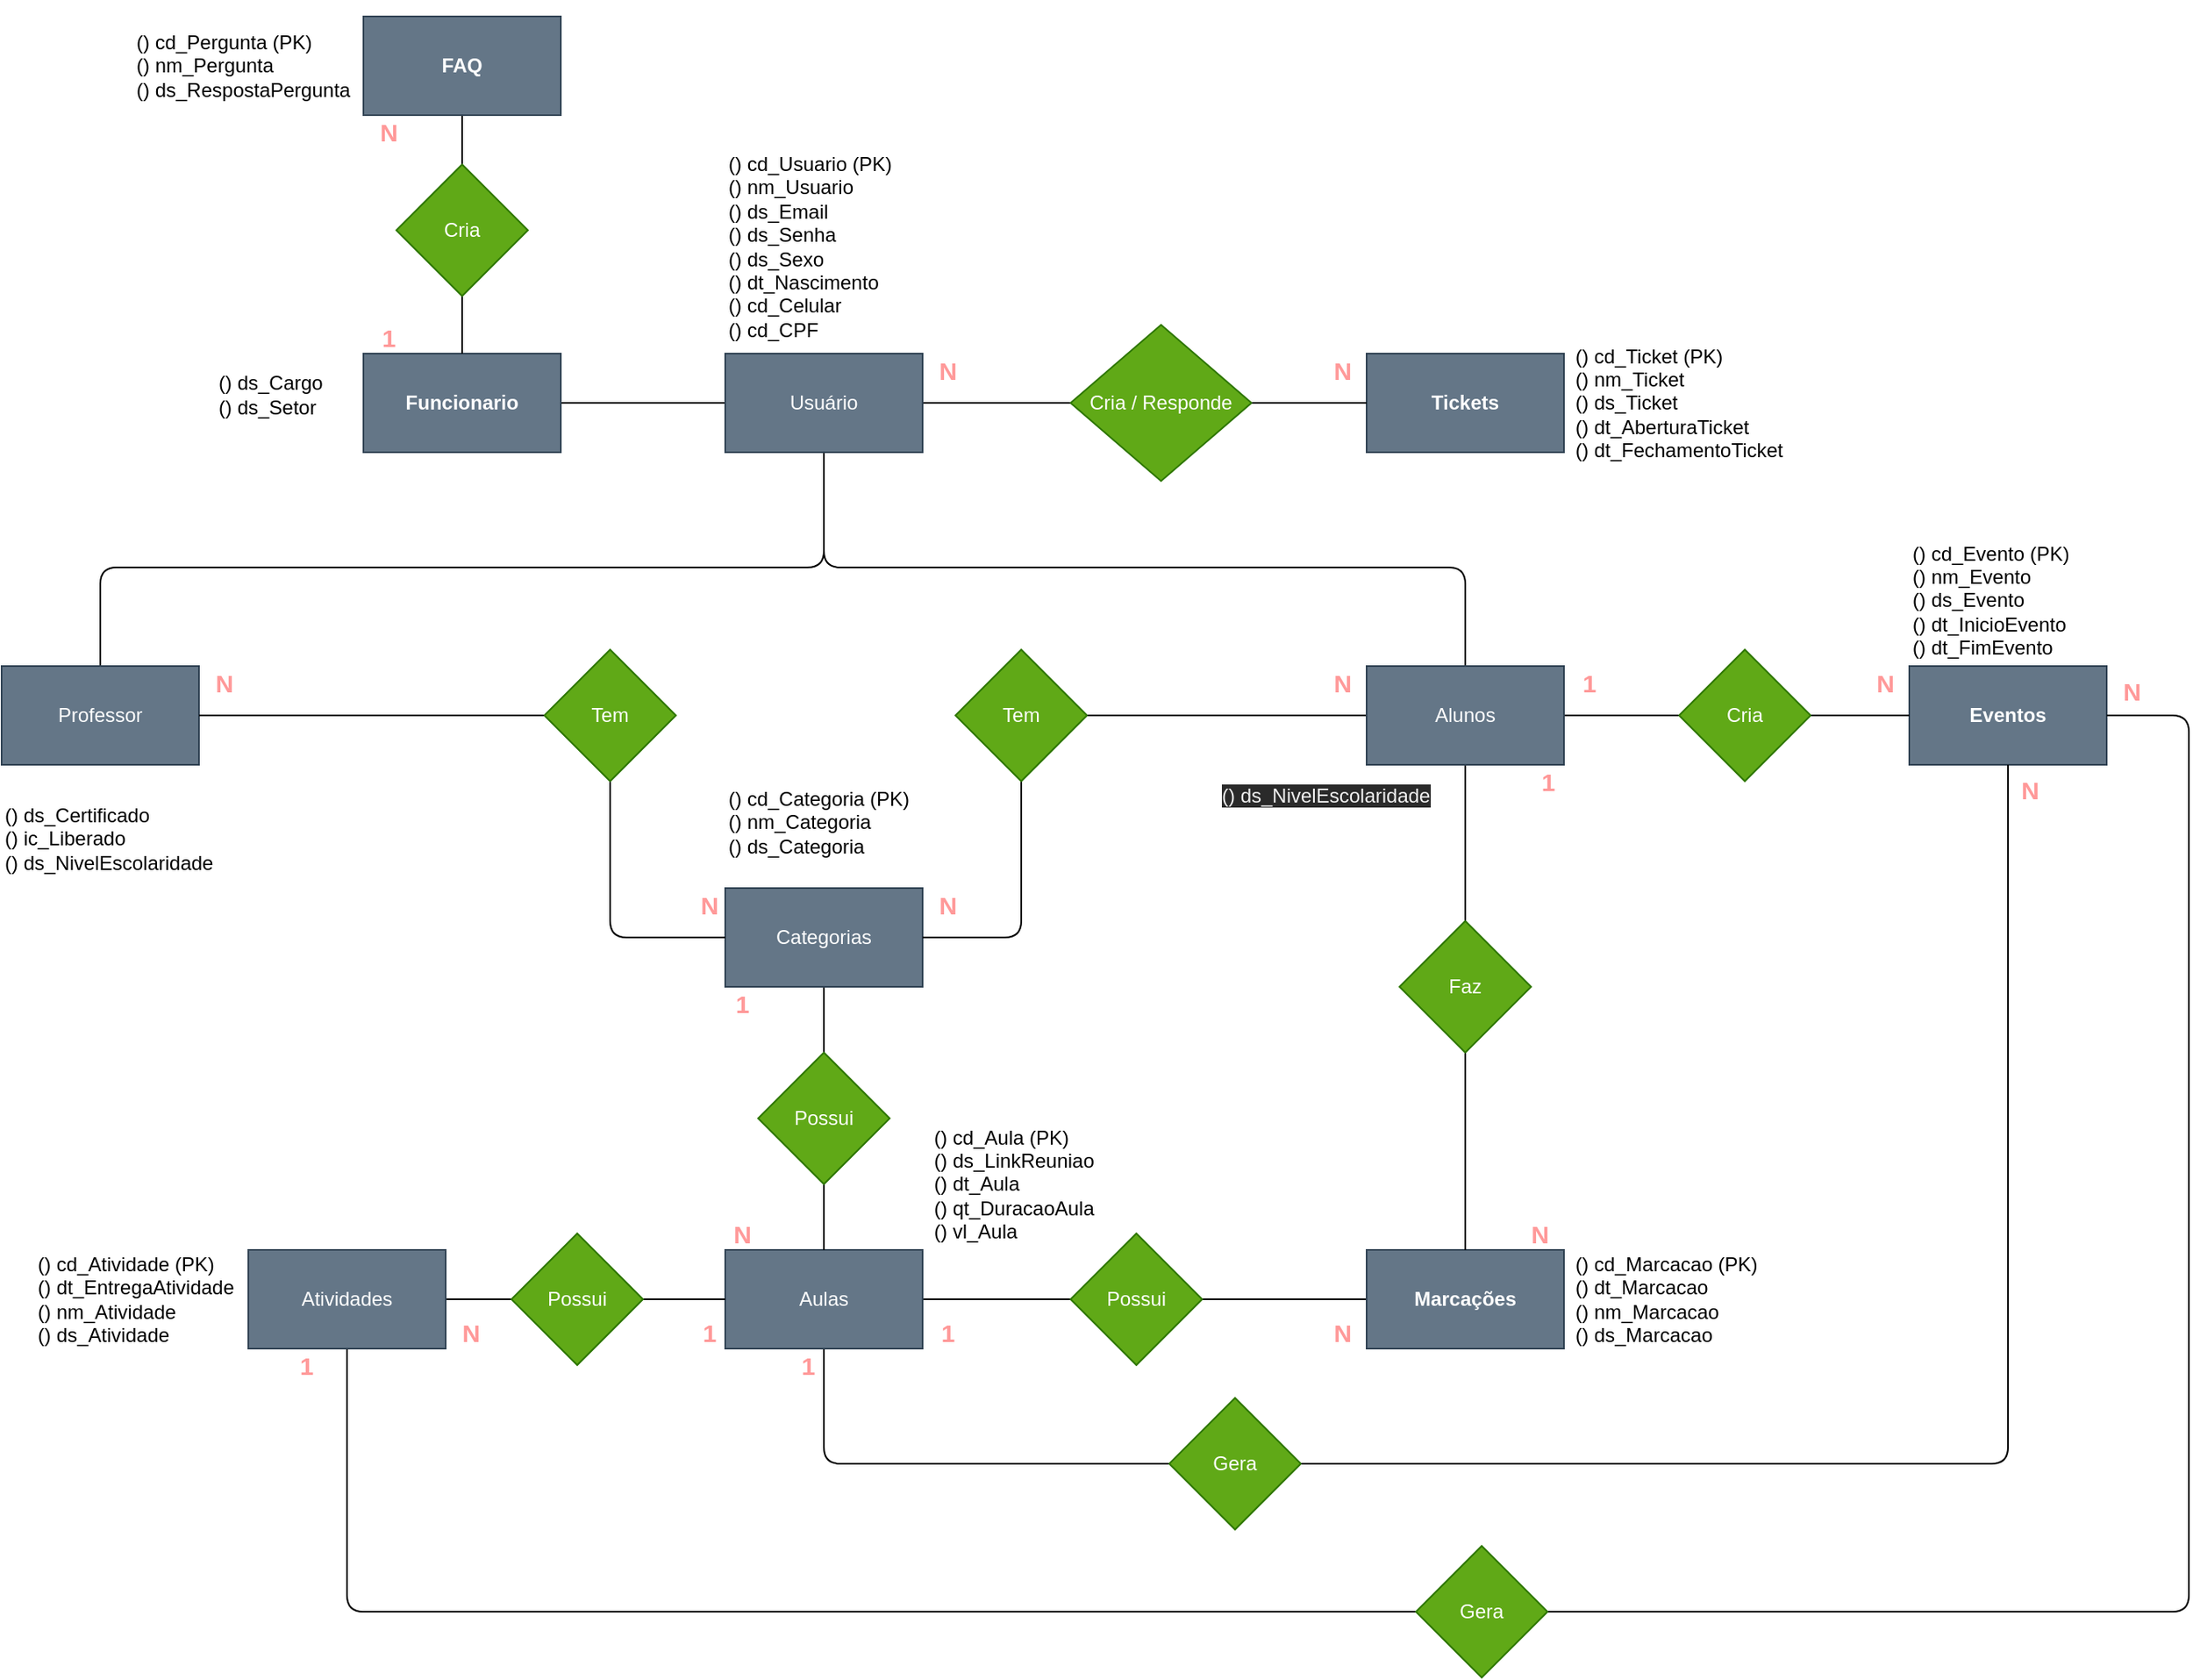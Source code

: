 <mxfile>
    <diagram id="Wx4KEByK1PIdnJh6KDTN" name="DER">
        <mxGraphModel dx="4120" dy="1826" grid="1" gridSize="10" guides="1" tooltips="1" connect="1" arrows="1" fold="1" page="1" pageScale="1" pageWidth="827" pageHeight="1169" math="0" shadow="0">
            <root>
                <mxCell id="0"/>
                <mxCell id="1" parent="0"/>
                <mxCell id="5" value="() cd_Usuario (PK)&lt;br&gt;()&amp;nbsp;nm_Usuario&lt;br&gt;()&amp;nbsp;ds_Email&lt;br&gt;()&amp;nbsp;&lt;span&gt;ds_Senha&lt;br&gt;() ds_Sexo&lt;br&gt;() dt_Nascimento&lt;br&gt;() cd_Celular&lt;br&gt;() cd_CPF&lt;br&gt;&lt;/span&gt;" style="text;html=1;strokeColor=none;fillColor=none;align=left;verticalAlign=middle;whiteSpace=wrap;rounded=0;" parent="1" vertex="1">
                    <mxGeometry x="-1860" y="-390" width="140" height="80" as="geometry"/>
                </mxCell>
                <mxCell id="15" value="() ds_Certificado&lt;br&gt;() ic_Liberado&lt;br&gt;() ds_NivelEscolaridade" style="text;html=1;strokeColor=none;fillColor=none;align=left;verticalAlign=middle;whiteSpace=wrap;rounded=0;" parent="1" vertex="1">
                    <mxGeometry x="-2300" y="-30" width="150" height="80" as="geometry"/>
                </mxCell>
                <mxCell id="16" value="() cd_Categoria (PK)&lt;br&gt;() nm_Categoria&lt;br&gt;() ds_Categoria" style="text;html=1;strokeColor=none;fillColor=none;align=left;verticalAlign=middle;whiteSpace=wrap;rounded=0;" parent="1" vertex="1">
                    <mxGeometry x="-1860" y="-40" width="130" height="80" as="geometry"/>
                </mxCell>
                <mxCell id="17" value="() cd_Aula (PK)&lt;br&gt;() ds_LinkReuniao&lt;br&gt;() dt_Aula&lt;br&gt;() qt_DuracaoAula&lt;br&gt;() vl_Aula" style="text;html=1;strokeColor=none;fillColor=none;align=left;verticalAlign=middle;whiteSpace=wrap;rounded=0;" parent="1" vertex="1">
                    <mxGeometry x="-1735" y="180" width="130" height="80" as="geometry"/>
                </mxCell>
                <mxCell id="36" value="() ds_Cargo&lt;br&gt;() ds_Setor" style="text;html=1;strokeColor=none;fillColor=none;align=left;verticalAlign=middle;whiteSpace=wrap;rounded=0;fontStyle=0" parent="1" vertex="1">
                    <mxGeometry x="-2170" y="-300" width="110" height="80" as="geometry"/>
                </mxCell>
                <mxCell id="37" value="&lt;meta charset=&quot;utf-8&quot;&gt;&lt;span style=&quot;color: rgb(240, 240, 240); font-family: helvetica; font-size: 12px; font-style: normal; font-weight: 400; letter-spacing: normal; text-align: left; text-indent: 0px; text-transform: none; word-spacing: 0px; background-color: rgb(42, 42, 42); display: inline; float: none;&quot;&gt;() ds_NivelEscolaridade&lt;/span&gt;" style="text;whiteSpace=wrap;html=1;" parent="1" vertex="1">
                    <mxGeometry x="-1560" y="-30" width="150" height="30" as="geometry"/>
                </mxCell>
                <mxCell id="41" value="() cd_Atividade (PK)&lt;br&gt;() dt_EntregaAtividade&lt;br&gt;() nm_Atividade&lt;br&gt;() ds_Atividade" style="text;html=1;strokeColor=none;fillColor=none;align=left;verticalAlign=middle;whiteSpace=wrap;rounded=0;" parent="1" vertex="1">
                    <mxGeometry x="-2280" y="250" width="130" height="80" as="geometry"/>
                </mxCell>
                <mxCell id="109" style="edgeStyle=orthogonalEdgeStyle;html=1;entryX=1;entryY=0.5;entryDx=0;entryDy=0;endArrow=none;endFill=0;" parent="1" source="105" target="106" edge="1">
                    <mxGeometry relative="1" as="geometry"/>
                </mxCell>
                <mxCell id="113" style="edgeStyle=orthogonalEdgeStyle;html=1;entryX=0.5;entryY=0;entryDx=0;entryDy=0;endArrow=none;endFill=0;" parent="1" source="105" target="112" edge="1">
                    <mxGeometry relative="1" as="geometry">
                        <Array as="points">
                            <mxPoint x="-1800" y="-155"/>
                            <mxPoint x="-2240" y="-155"/>
                        </Array>
                    </mxGeometry>
                </mxCell>
                <mxCell id="115" style="edgeStyle=orthogonalEdgeStyle;html=1;endArrow=none;endFill=0;" parent="1" source="105" target="114" edge="1">
                    <mxGeometry relative="1" as="geometry">
                        <Array as="points">
                            <mxPoint x="-1800" y="-155"/>
                            <mxPoint x="-1410" y="-155"/>
                        </Array>
                    </mxGeometry>
                </mxCell>
                <mxCell id="tct3I6zgMniIQEvbU7FZ-154" style="edgeStyle=orthogonalEdgeStyle;html=1;entryX=0;entryY=0.5;entryDx=0;entryDy=0;endArrow=none;endFill=0;" parent="1" source="105" target="tct3I6zgMniIQEvbU7FZ-152" edge="1">
                    <mxGeometry relative="1" as="geometry"/>
                </mxCell>
                <mxCell id="105" value="Usuário" style="rounded=0;whiteSpace=wrap;html=1;fillColor=#647687;strokeColor=#314354;fontColor=#ffffff;" parent="1" vertex="1">
                    <mxGeometry x="-1860" y="-285" width="120" height="60" as="geometry"/>
                </mxCell>
                <mxCell id="106" value="Funcionario" style="rounded=0;whiteSpace=wrap;html=1;fontStyle=1;fillColor=#647687;strokeColor=#314354;fontColor=#ffffff;" parent="1" vertex="1">
                    <mxGeometry x="-2080" y="-285" width="120" height="60" as="geometry"/>
                </mxCell>
                <mxCell id="tct3I6zgMniIQEvbU7FZ-157" value="" style="edgeStyle=orthogonalEdgeStyle;html=1;endArrow=none;endFill=0;" parent="1" source="108" target="tct3I6zgMniIQEvbU7FZ-156" edge="1">
                    <mxGeometry relative="1" as="geometry"/>
                </mxCell>
                <mxCell id="108" value="FAQ" style="rounded=0;whiteSpace=wrap;html=1;fontStyle=1;fillColor=#647687;strokeColor=#314354;fontColor=#ffffff;" parent="1" vertex="1">
                    <mxGeometry x="-2080" y="-490" width="120" height="60" as="geometry"/>
                </mxCell>
                <mxCell id="110" value="Tickets" style="rounded=0;whiteSpace=wrap;html=1;fontStyle=1;fillColor=#647687;strokeColor=#314354;fontColor=#ffffff;" parent="1" vertex="1">
                    <mxGeometry x="-1470" y="-285" width="120" height="60" as="geometry"/>
                </mxCell>
                <mxCell id="112" value="Professor" style="rounded=0;whiteSpace=wrap;html=1;fillColor=#647687;strokeColor=#314354;fontColor=#ffffff;" parent="1" vertex="1">
                    <mxGeometry x="-2300" y="-95" width="120" height="60" as="geometry"/>
                </mxCell>
                <mxCell id="tct3I6zgMniIQEvbU7FZ-130" style="edgeStyle=orthogonalEdgeStyle;html=1;entryX=0;entryY=0.5;entryDx=0;entryDy=0;endArrow=none;endFill=0;" parent="1" source="114" target="tct3I6zgMniIQEvbU7FZ-129" edge="1">
                    <mxGeometry relative="1" as="geometry"/>
                </mxCell>
                <mxCell id="tct3I6zgMniIQEvbU7FZ-133" style="edgeStyle=orthogonalEdgeStyle;html=1;entryX=0.5;entryY=0;entryDx=0;entryDy=0;endArrow=none;endFill=0;" parent="1" source="114" target="tct3I6zgMniIQEvbU7FZ-132" edge="1">
                    <mxGeometry relative="1" as="geometry"/>
                </mxCell>
                <mxCell id="tct3I6zgMniIQEvbU7FZ-147" style="edgeStyle=orthogonalEdgeStyle;html=1;endArrow=none;endFill=0;" parent="1" source="114" target="tct3I6zgMniIQEvbU7FZ-145" edge="1">
                    <mxGeometry relative="1" as="geometry"/>
                </mxCell>
                <mxCell id="114" value="Alunos" style="rounded=0;whiteSpace=wrap;html=1;fillColor=#647687;strokeColor=#314354;fontColor=#ffffff;" parent="1" vertex="1">
                    <mxGeometry x="-1470" y="-95" width="120" height="60" as="geometry"/>
                </mxCell>
                <mxCell id="116" value="Eventos" style="rounded=0;whiteSpace=wrap;html=1;fontStyle=1;fillColor=#647687;strokeColor=#314354;fontColor=#ffffff;" parent="1" vertex="1">
                    <mxGeometry x="-1140" y="-95" width="120" height="60" as="geometry"/>
                </mxCell>
                <mxCell id="tct3I6zgMniIQEvbU7FZ-136" style="edgeStyle=orthogonalEdgeStyle;html=1;entryX=0;entryY=0.5;entryDx=0;entryDy=0;endArrow=none;endFill=0;" parent="1" source="118" target="tct3I6zgMniIQEvbU7FZ-135" edge="1">
                    <mxGeometry relative="1" as="geometry"/>
                </mxCell>
                <mxCell id="140" style="edgeStyle=orthogonalEdgeStyle;html=1;entryX=0;entryY=0.5;entryDx=0;entryDy=0;endArrow=none;endFill=0;" edge="1" parent="1" source="118" target="136">
                    <mxGeometry relative="1" as="geometry">
                        <Array as="points">
                            <mxPoint x="-1800" y="390"/>
                        </Array>
                    </mxGeometry>
                </mxCell>
                <mxCell id="118" value="Aulas" style="rounded=0;whiteSpace=wrap;html=1;fillColor=#647687;strokeColor=#314354;fontColor=#ffffff;" parent="1" vertex="1">
                    <mxGeometry x="-1860" y="260" width="120" height="60" as="geometry"/>
                </mxCell>
                <mxCell id="tct3I6zgMniIQEvbU7FZ-139" value="" style="edgeStyle=orthogonalEdgeStyle;html=1;endArrow=none;endFill=0;" parent="1" source="119" target="tct3I6zgMniIQEvbU7FZ-138" edge="1">
                    <mxGeometry relative="1" as="geometry"/>
                </mxCell>
                <mxCell id="119" value="Categorias" style="rounded=0;whiteSpace=wrap;html=1;fillColor=#647687;strokeColor=#314354;fontColor=#ffffff;" parent="1" vertex="1">
                    <mxGeometry x="-1860" y="40" width="120" height="60" as="geometry"/>
                </mxCell>
                <mxCell id="tct3I6zgMniIQEvbU7FZ-143" value="" style="edgeStyle=orthogonalEdgeStyle;html=1;endArrow=none;endFill=0;" parent="1" source="123" target="tct3I6zgMniIQEvbU7FZ-142" edge="1">
                    <mxGeometry relative="1" as="geometry"/>
                </mxCell>
                <mxCell id="138" style="edgeStyle=orthogonalEdgeStyle;html=1;entryX=0;entryY=0.5;entryDx=0;entryDy=0;endArrow=none;endFill=0;" edge="1" parent="1" source="123" target="137">
                    <mxGeometry relative="1" as="geometry">
                        <Array as="points">
                            <mxPoint x="-2090" y="480"/>
                        </Array>
                    </mxGeometry>
                </mxCell>
                <mxCell id="123" value="Atividades" style="rounded=0;whiteSpace=wrap;html=1;fillColor=#647687;strokeColor=#314354;fontColor=#ffffff;" parent="1" vertex="1">
                    <mxGeometry x="-2150" y="260" width="120" height="60" as="geometry"/>
                </mxCell>
                <mxCell id="tct3I6zgMniIQEvbU7FZ-137" style="edgeStyle=orthogonalEdgeStyle;html=1;endArrow=none;endFill=0;" parent="1" source="126" target="tct3I6zgMniIQEvbU7FZ-135" edge="1">
                    <mxGeometry relative="1" as="geometry"/>
                </mxCell>
                <mxCell id="126" value="Marcações" style="rounded=0;whiteSpace=wrap;html=1;fontStyle=1;fillColor=#647687;strokeColor=#314354;fontColor=#ffffff;" parent="1" vertex="1">
                    <mxGeometry x="-1470" y="260" width="120" height="60" as="geometry"/>
                </mxCell>
                <mxCell id="tct3I6zgMniIQEvbU7FZ-131" style="edgeStyle=orthogonalEdgeStyle;html=1;entryX=0;entryY=0.5;entryDx=0;entryDy=0;endArrow=none;endFill=0;" parent="1" source="tct3I6zgMniIQEvbU7FZ-129" target="116" edge="1">
                    <mxGeometry relative="1" as="geometry"/>
                </mxCell>
                <mxCell id="tct3I6zgMniIQEvbU7FZ-129" value="Cria" style="rhombus;whiteSpace=wrap;html=1;fillColor=#60a917;fontColor=#ffffff;strokeColor=#2D7600;" parent="1" vertex="1">
                    <mxGeometry x="-1280" y="-105" width="80" height="80" as="geometry"/>
                </mxCell>
                <mxCell id="tct3I6zgMniIQEvbU7FZ-134" style="edgeStyle=orthogonalEdgeStyle;html=1;entryX=0.5;entryY=0;entryDx=0;entryDy=0;endArrow=none;endFill=0;" parent="1" source="tct3I6zgMniIQEvbU7FZ-132" target="126" edge="1">
                    <mxGeometry relative="1" as="geometry"/>
                </mxCell>
                <mxCell id="tct3I6zgMniIQEvbU7FZ-132" value="Faz" style="rhombus;whiteSpace=wrap;html=1;fillColor=#60a917;fontColor=#ffffff;strokeColor=#2D7600;" parent="1" vertex="1">
                    <mxGeometry x="-1450" y="60" width="80" height="80" as="geometry"/>
                </mxCell>
                <mxCell id="tct3I6zgMniIQEvbU7FZ-135" value="Possui" style="rhombus;whiteSpace=wrap;html=1;fillColor=#60a917;fontColor=#ffffff;strokeColor=#2D7600;" parent="1" vertex="1">
                    <mxGeometry x="-1650" y="250" width="80" height="80" as="geometry"/>
                </mxCell>
                <mxCell id="tct3I6zgMniIQEvbU7FZ-140" value="" style="edgeStyle=orthogonalEdgeStyle;html=1;endArrow=none;endFill=0;" parent="1" source="tct3I6zgMniIQEvbU7FZ-138" target="118" edge="1">
                    <mxGeometry relative="1" as="geometry"/>
                </mxCell>
                <mxCell id="tct3I6zgMniIQEvbU7FZ-138" value="Possui" style="rhombus;whiteSpace=wrap;html=1;fillColor=#60a917;fontColor=#ffffff;strokeColor=#2D7600;" parent="1" vertex="1">
                    <mxGeometry x="-1840" y="140" width="80" height="80" as="geometry"/>
                </mxCell>
                <mxCell id="tct3I6zgMniIQEvbU7FZ-144" value="" style="edgeStyle=orthogonalEdgeStyle;html=1;endArrow=none;endFill=0;" parent="1" source="tct3I6zgMniIQEvbU7FZ-142" target="118" edge="1">
                    <mxGeometry relative="1" as="geometry"/>
                </mxCell>
                <mxCell id="tct3I6zgMniIQEvbU7FZ-142" value="Possui" style="rhombus;whiteSpace=wrap;html=1;fillColor=#60a917;fontColor=#ffffff;strokeColor=#2D7600;" parent="1" vertex="1">
                    <mxGeometry x="-1990" y="250" width="80" height="80" as="geometry"/>
                </mxCell>
                <mxCell id="tct3I6zgMniIQEvbU7FZ-148" style="edgeStyle=orthogonalEdgeStyle;html=1;entryX=1;entryY=0.5;entryDx=0;entryDy=0;endArrow=none;endFill=0;" parent="1" source="tct3I6zgMniIQEvbU7FZ-145" target="119" edge="1">
                    <mxGeometry relative="1" as="geometry">
                        <Array as="points">
                            <mxPoint x="-1680" y="70"/>
                        </Array>
                    </mxGeometry>
                </mxCell>
                <mxCell id="tct3I6zgMniIQEvbU7FZ-145" value="Tem" style="rhombus;whiteSpace=wrap;html=1;fillColor=#60a917;fontColor=#ffffff;strokeColor=#2D7600;" parent="1" vertex="1">
                    <mxGeometry x="-1720" y="-105" width="80" height="80" as="geometry"/>
                </mxCell>
                <mxCell id="tct3I6zgMniIQEvbU7FZ-150" style="edgeStyle=orthogonalEdgeStyle;html=1;entryX=0;entryY=0.5;entryDx=0;entryDy=0;endArrow=none;endFill=0;" parent="1" source="tct3I6zgMniIQEvbU7FZ-149" target="119" edge="1">
                    <mxGeometry relative="1" as="geometry">
                        <Array as="points">
                            <mxPoint x="-1930" y="70"/>
                        </Array>
                    </mxGeometry>
                </mxCell>
                <mxCell id="tct3I6zgMniIQEvbU7FZ-151" style="edgeStyle=orthogonalEdgeStyle;html=1;entryX=1;entryY=0.5;entryDx=0;entryDy=0;endArrow=none;endFill=0;" parent="1" source="tct3I6zgMniIQEvbU7FZ-149" target="112" edge="1">
                    <mxGeometry relative="1" as="geometry"/>
                </mxCell>
                <mxCell id="tct3I6zgMniIQEvbU7FZ-149" value="Tem" style="rhombus;whiteSpace=wrap;html=1;fillColor=#60a917;fontColor=#ffffff;strokeColor=#2D7600;" parent="1" vertex="1">
                    <mxGeometry x="-1970" y="-105" width="80" height="80" as="geometry"/>
                </mxCell>
                <mxCell id="tct3I6zgMniIQEvbU7FZ-155" style="edgeStyle=orthogonalEdgeStyle;html=1;endArrow=none;endFill=0;" parent="1" source="tct3I6zgMniIQEvbU7FZ-152" target="110" edge="1">
                    <mxGeometry relative="1" as="geometry"/>
                </mxCell>
                <mxCell id="tct3I6zgMniIQEvbU7FZ-152" value="Cria / Responde" style="rhombus;whiteSpace=wrap;html=1;fillColor=#60a917;fontColor=#ffffff;strokeColor=#2D7600;" parent="1" vertex="1">
                    <mxGeometry x="-1650" y="-302.5" width="110" height="95" as="geometry"/>
                </mxCell>
                <mxCell id="tct3I6zgMniIQEvbU7FZ-158" value="" style="edgeStyle=orthogonalEdgeStyle;html=1;endArrow=none;endFill=0;" parent="1" source="tct3I6zgMniIQEvbU7FZ-156" target="106" edge="1">
                    <mxGeometry relative="1" as="geometry"/>
                </mxCell>
                <mxCell id="tct3I6zgMniIQEvbU7FZ-156" value="Cria" style="rhombus;whiteSpace=wrap;html=1;fillColor=#60a917;fontColor=#ffffff;strokeColor=#2D7600;" parent="1" vertex="1">
                    <mxGeometry x="-2060" y="-400" width="80" height="80" as="geometry"/>
                </mxCell>
                <mxCell id="tct3I6zgMniIQEvbU7FZ-159" value="N" style="text;html=1;align=center;verticalAlign=middle;resizable=0;points=[];autosize=1;strokeColor=none;fillColor=none;fontStyle=1;fontSize=15;fontColor=#FF9999;" parent="1" vertex="1">
                    <mxGeometry x="-1170" y="-95" width="30" height="20" as="geometry"/>
                </mxCell>
                <mxCell id="tct3I6zgMniIQEvbU7FZ-160" value="1" style="text;html=1;align=center;verticalAlign=middle;resizable=0;points=[];autosize=1;strokeColor=none;fillColor=none;fontStyle=1;fontSize=15;fontColor=#FF9999;" parent="1" vertex="1">
                    <mxGeometry x="-1345" y="-95" width="20" height="20" as="geometry"/>
                </mxCell>
                <mxCell id="tct3I6zgMniIQEvbU7FZ-161" value="1" style="text;html=1;align=center;verticalAlign=middle;resizable=0;points=[];autosize=1;strokeColor=none;fillColor=none;fontStyle=1;fontSize=15;fontColor=#FF9999;" parent="1" vertex="1">
                    <mxGeometry x="-1370" y="-35" width="20" height="20" as="geometry"/>
                </mxCell>
                <mxCell id="tct3I6zgMniIQEvbU7FZ-162" value="N" style="text;html=1;align=center;verticalAlign=middle;resizable=0;points=[];autosize=1;strokeColor=none;fillColor=none;fontStyle=1;fontSize=15;fontColor=#FF9999;" parent="1" vertex="1">
                    <mxGeometry x="-1380" y="240" width="30" height="20" as="geometry"/>
                </mxCell>
                <mxCell id="tct3I6zgMniIQEvbU7FZ-163" value="N" style="text;html=1;align=center;verticalAlign=middle;resizable=0;points=[];autosize=1;strokeColor=none;fillColor=none;fontStyle=1;fontSize=15;fontColor=#FF9999;" parent="1" vertex="1">
                    <mxGeometry x="-1500" y="300" width="30" height="20" as="geometry"/>
                </mxCell>
                <mxCell id="tct3I6zgMniIQEvbU7FZ-164" value="1" style="text;html=1;align=center;verticalAlign=middle;resizable=0;points=[];autosize=1;strokeColor=none;fillColor=none;fontStyle=1;fontSize=15;fontColor=#FF9999;" parent="1" vertex="1">
                    <mxGeometry x="-1735" y="300" width="20" height="20" as="geometry"/>
                </mxCell>
                <mxCell id="tct3I6zgMniIQEvbU7FZ-165" value="N" style="text;html=1;align=center;verticalAlign=middle;resizable=0;points=[];autosize=1;strokeColor=none;fillColor=none;fontStyle=1;fontSize=15;fontColor=#FF9999;" parent="1" vertex="1">
                    <mxGeometry x="-2030" y="300" width="30" height="20" as="geometry"/>
                </mxCell>
                <mxCell id="tct3I6zgMniIQEvbU7FZ-166" value="1" style="text;html=1;align=center;verticalAlign=middle;resizable=0;points=[];autosize=1;strokeColor=none;fillColor=none;fontStyle=1;fontSize=15;fontColor=#FF9999;" parent="1" vertex="1">
                    <mxGeometry x="-1880" y="300" width="20" height="20" as="geometry"/>
                </mxCell>
                <mxCell id="tct3I6zgMniIQEvbU7FZ-167" value="1" style="text;html=1;align=center;verticalAlign=middle;resizable=0;points=[];autosize=1;strokeColor=none;fillColor=none;fontStyle=1;fontSize=15;fontColor=#FF9999;" parent="1" vertex="1">
                    <mxGeometry x="-1860" y="100" width="20" height="20" as="geometry"/>
                </mxCell>
                <mxCell id="tct3I6zgMniIQEvbU7FZ-168" value="N" style="text;html=1;align=center;verticalAlign=middle;resizable=0;points=[];autosize=1;strokeColor=none;fillColor=none;fontStyle=1;fontSize=15;fontColor=#FF9999;" parent="1" vertex="1">
                    <mxGeometry x="-1865" y="240" width="30" height="20" as="geometry"/>
                </mxCell>
                <mxCell id="tct3I6zgMniIQEvbU7FZ-169" value="N" style="text;html=1;align=center;verticalAlign=middle;resizable=0;points=[];autosize=1;strokeColor=none;fillColor=none;fontStyle=1;fontSize=15;fontColor=#FF9999;" parent="1" vertex="1">
                    <mxGeometry x="-1885" y="40" width="30" height="20" as="geometry"/>
                </mxCell>
                <mxCell id="tct3I6zgMniIQEvbU7FZ-170" value="N" style="text;html=1;align=center;verticalAlign=middle;resizable=0;points=[];autosize=1;strokeColor=none;fillColor=none;fontStyle=1;fontSize=15;fontColor=#FF9999;" parent="1" vertex="1">
                    <mxGeometry x="-2180" y="-95" width="30" height="20" as="geometry"/>
                </mxCell>
                <mxCell id="tct3I6zgMniIQEvbU7FZ-171" value="N" style="text;html=1;align=center;verticalAlign=middle;resizable=0;points=[];autosize=1;strokeColor=none;fillColor=none;fontStyle=1;fontSize=15;fontColor=#FF9999;" parent="1" vertex="1">
                    <mxGeometry x="-1740" y="40" width="30" height="20" as="geometry"/>
                </mxCell>
                <mxCell id="tct3I6zgMniIQEvbU7FZ-172" value="N" style="text;html=1;align=center;verticalAlign=middle;resizable=0;points=[];autosize=1;strokeColor=none;fillColor=none;fontStyle=1;fontSize=15;fontColor=#FF9999;" parent="1" vertex="1">
                    <mxGeometry x="-1500" y="-95" width="30" height="20" as="geometry"/>
                </mxCell>
                <mxCell id="tct3I6zgMniIQEvbU7FZ-173" value="N" style="text;html=1;align=center;verticalAlign=middle;resizable=0;points=[];autosize=1;strokeColor=none;fillColor=none;fontStyle=1;fontSize=15;fontColor=#FF9999;" parent="1" vertex="1">
                    <mxGeometry x="-1740" y="-285" width="30" height="20" as="geometry"/>
                </mxCell>
                <mxCell id="tct3I6zgMniIQEvbU7FZ-174" value="N" style="text;html=1;align=center;verticalAlign=middle;resizable=0;points=[];autosize=1;strokeColor=none;fillColor=none;fontStyle=1;fontSize=15;fontColor=#FF9999;" parent="1" vertex="1">
                    <mxGeometry x="-1500" y="-285" width="30" height="20" as="geometry"/>
                </mxCell>
                <mxCell id="tct3I6zgMniIQEvbU7FZ-175" value="1" style="text;html=1;align=center;verticalAlign=middle;resizable=0;points=[];autosize=1;strokeColor=none;fillColor=none;fontStyle=1;fontSize=15;fontColor=#FF9999;" parent="1" vertex="1">
                    <mxGeometry x="-2075" y="-305" width="20" height="20" as="geometry"/>
                </mxCell>
                <mxCell id="tct3I6zgMniIQEvbU7FZ-176" value="N" style="text;html=1;align=center;verticalAlign=middle;resizable=0;points=[];autosize=1;strokeColor=none;fillColor=none;fontStyle=1;fontSize=15;fontColor=#FF9999;" parent="1" vertex="1">
                    <mxGeometry x="-2080" y="-430" width="30" height="20" as="geometry"/>
                </mxCell>
                <mxCell id="tct3I6zgMniIQEvbU7FZ-177" value="() cd_Pergunta (PK)&lt;br&gt;() nm_Pergunta&lt;br&gt;() ds_RespostaPergunta" style="text;html=1;strokeColor=none;fillColor=none;align=left;verticalAlign=middle;whiteSpace=wrap;rounded=0;fontStyle=0" parent="1" vertex="1">
                    <mxGeometry x="-2220" y="-500" width="140" height="80" as="geometry"/>
                </mxCell>
                <mxCell id="tct3I6zgMniIQEvbU7FZ-178" value="() cd_Ticket (PK)&lt;br&gt;() nm_Ticket&lt;br&gt;() ds_Ticket&lt;br&gt;() dt_AberturaTicket&lt;br&gt;() dt_FechamentoTicket" style="text;html=1;strokeColor=none;fillColor=none;align=left;verticalAlign=middle;whiteSpace=wrap;rounded=0;fontStyle=0" parent="1" vertex="1">
                    <mxGeometry x="-1345" y="-295" width="145" height="80" as="geometry"/>
                </mxCell>
                <mxCell id="tct3I6zgMniIQEvbU7FZ-179" value="() cd_Evento (PK)&lt;br&gt;() nm_Evento&lt;br&gt;() ds_Evento&lt;br&gt;() dt_InicioEvento&lt;br&gt;() dt_FimEvento" style="text;html=1;strokeColor=none;fillColor=none;align=left;verticalAlign=middle;whiteSpace=wrap;rounded=0;fontStyle=0" parent="1" vertex="1">
                    <mxGeometry x="-1140" y="-175" width="145" height="80" as="geometry"/>
                </mxCell>
                <mxCell id="tct3I6zgMniIQEvbU7FZ-180" value="() cd_Marcacao (PK)&lt;br&gt;() dt_Marcacao&lt;br&gt;() nm_Marcacao&lt;br&gt;() ds_Marcacao" style="text;html=1;strokeColor=none;fillColor=none;align=left;verticalAlign=middle;whiteSpace=wrap;rounded=0;fontStyle=0" parent="1" vertex="1">
                    <mxGeometry x="-1345" y="250" width="145" height="80" as="geometry"/>
                </mxCell>
                <mxCell id="132" value="1" style="text;html=1;align=center;verticalAlign=middle;resizable=0;points=[];autosize=1;strokeColor=none;fillColor=none;fontStyle=1;fontSize=15;fontColor=#FF9999;" vertex="1" parent="1">
                    <mxGeometry x="-2125" y="320" width="20" height="20" as="geometry"/>
                </mxCell>
                <mxCell id="133" value="N" style="text;html=1;align=center;verticalAlign=middle;resizable=0;points=[];autosize=1;strokeColor=none;fillColor=none;fontStyle=1;fontSize=15;fontColor=#FF9999;" vertex="1" parent="1">
                    <mxGeometry x="-1020" y="-90" width="30" height="20" as="geometry"/>
                </mxCell>
                <mxCell id="134" value="1" style="text;html=1;align=center;verticalAlign=middle;resizable=0;points=[];autosize=1;strokeColor=none;fillColor=none;fontStyle=1;fontSize=15;fontColor=#FF9999;" vertex="1" parent="1">
                    <mxGeometry x="-1820" y="320" width="20" height="20" as="geometry"/>
                </mxCell>
                <mxCell id="135" value="N" style="text;html=1;align=center;verticalAlign=middle;resizable=0;points=[];autosize=1;strokeColor=none;fillColor=none;fontStyle=1;fontSize=15;fontColor=#FF9999;" vertex="1" parent="1">
                    <mxGeometry x="-1082.5" y="-30" width="30" height="20" as="geometry"/>
                </mxCell>
                <mxCell id="142" style="edgeStyle=orthogonalEdgeStyle;html=1;entryX=0.5;entryY=1;entryDx=0;entryDy=0;endArrow=none;endFill=0;" edge="1" parent="1" source="136" target="116">
                    <mxGeometry relative="1" as="geometry"/>
                </mxCell>
                <mxCell id="136" value="Gera" style="rhombus;whiteSpace=wrap;html=1;fillColor=#60a917;fontColor=#ffffff;strokeColor=#2D7600;" vertex="1" parent="1">
                    <mxGeometry x="-1590" y="350" width="80" height="80" as="geometry"/>
                </mxCell>
                <mxCell id="139" style="edgeStyle=orthogonalEdgeStyle;html=1;entryX=1;entryY=0.5;entryDx=0;entryDy=0;endArrow=none;endFill=0;" edge="1" parent="1" source="137" target="116">
                    <mxGeometry relative="1" as="geometry">
                        <Array as="points">
                            <mxPoint x="-970" y="480"/>
                            <mxPoint x="-970" y="-65"/>
                        </Array>
                    </mxGeometry>
                </mxCell>
                <mxCell id="137" value="Gera" style="rhombus;whiteSpace=wrap;html=1;fillColor=#60a917;fontColor=#ffffff;strokeColor=#2D7600;" vertex="1" parent="1">
                    <mxGeometry x="-1440" y="440" width="80" height="80" as="geometry"/>
                </mxCell>
            </root>
        </mxGraphModel>
    </diagram>
</mxfile>